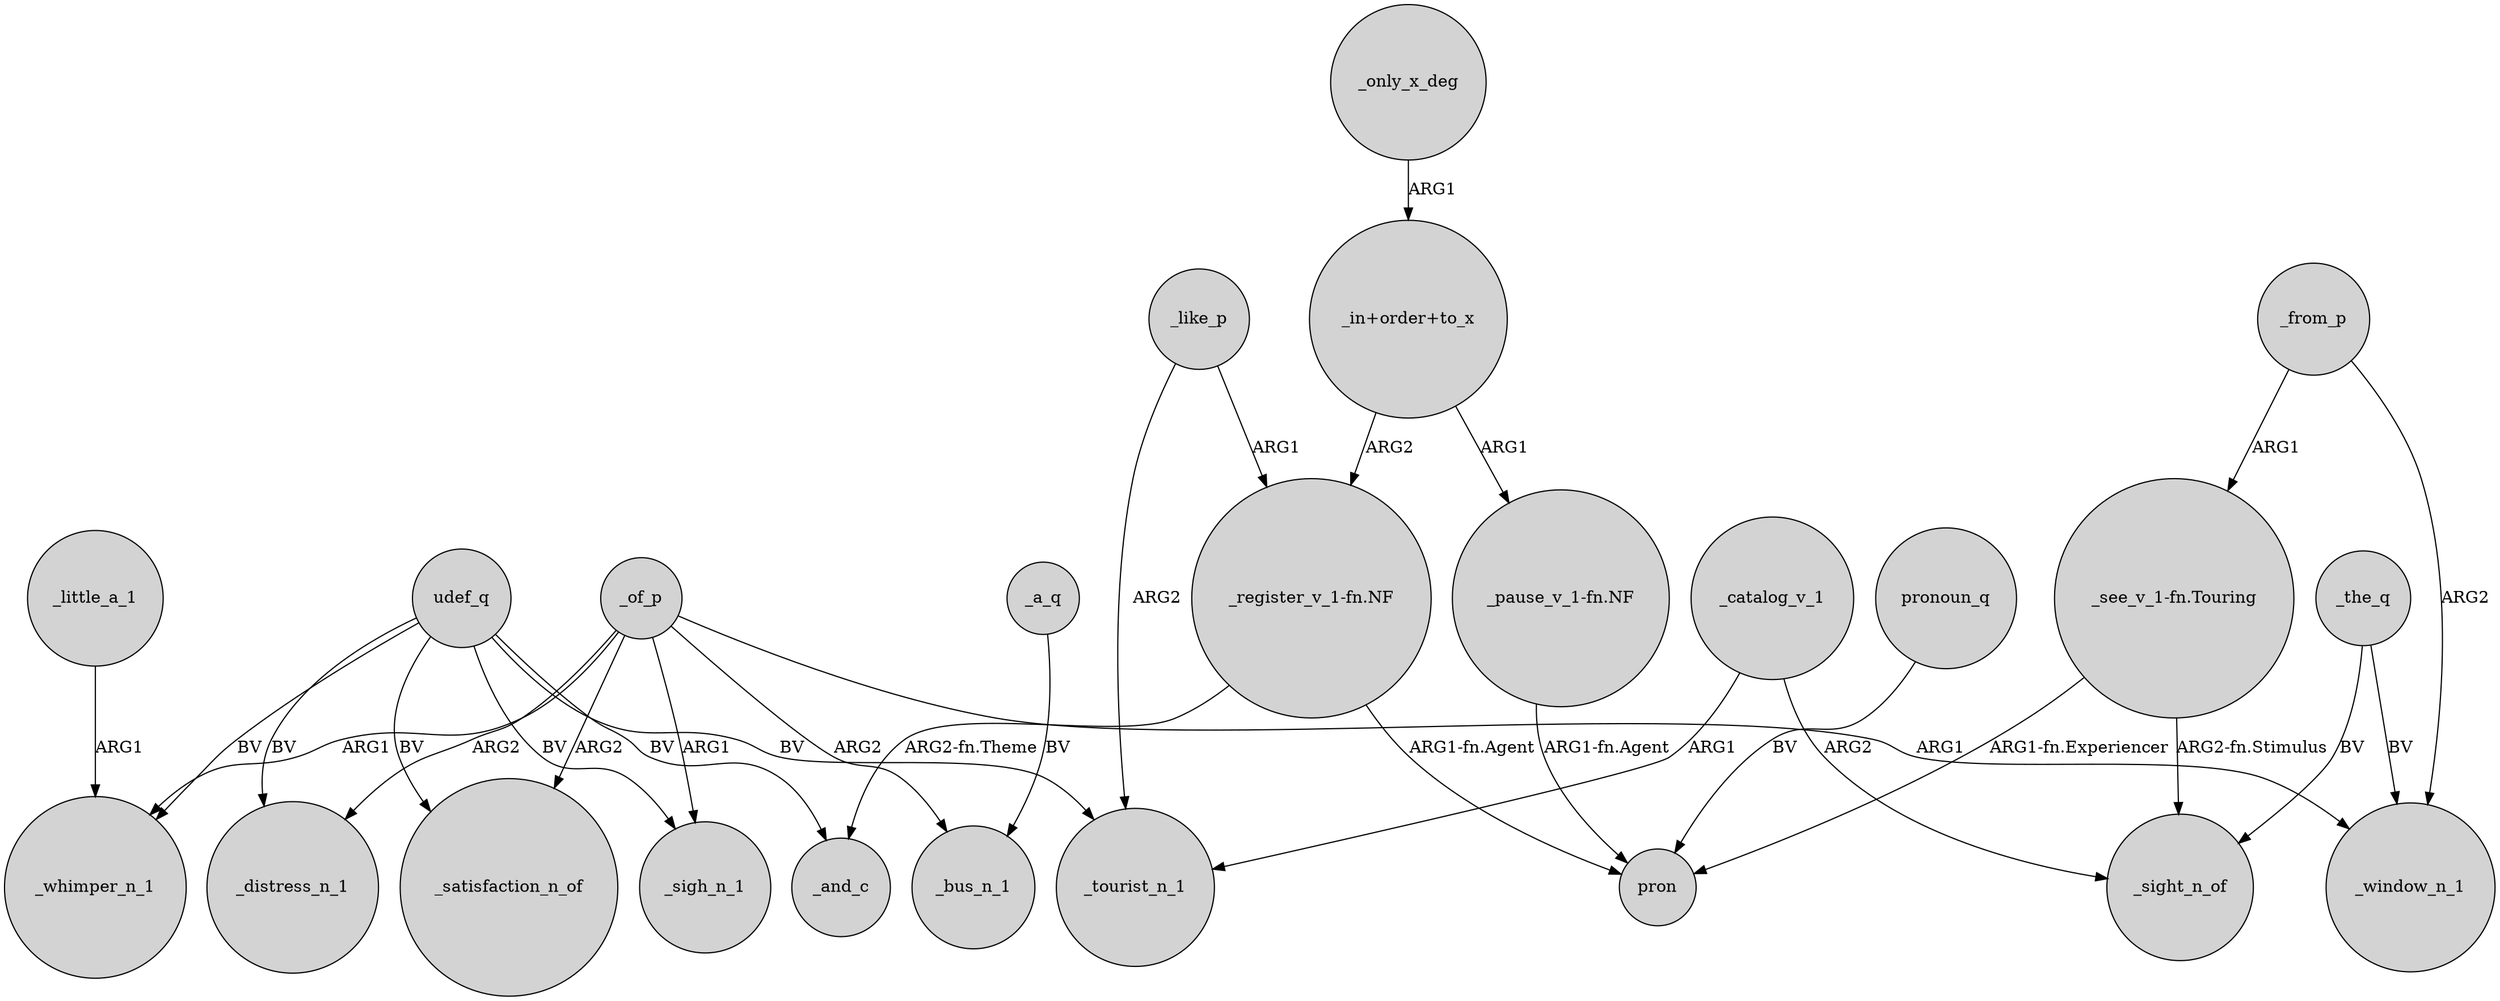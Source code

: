 digraph {
	node [shape=circle style=filled]
	_of_p -> _satisfaction_n_of [label=ARG2]
	_the_q -> _window_n_1 [label=BV]
	_of_p -> _sigh_n_1 [label=ARG1]
	udef_q -> _whimper_n_1 [label=BV]
	"_pause_v_1-fn.NF" -> pron [label="ARG1-fn.Agent"]
	"_in+order+to_x" -> "_pause_v_1-fn.NF" [label=ARG1]
	"_see_v_1-fn.Touring" -> _sight_n_of [label="ARG2-fn.Stimulus"]
	_of_p -> _whimper_n_1 [label=ARG1]
	_from_p -> "_see_v_1-fn.Touring" [label=ARG1]
	"_register_v_1-fn.NF" -> _and_c [label="ARG2-fn.Theme"]
	_catalog_v_1 -> _tourist_n_1 [label=ARG1]
	_of_p -> _distress_n_1 [label=ARG2]
	_a_q -> _bus_n_1 [label=BV]
	_catalog_v_1 -> _sight_n_of [label=ARG2]
	_like_p -> "_register_v_1-fn.NF" [label=ARG1]
	_only_x_deg -> "_in+order+to_x" [label=ARG1]
	_the_q -> _sight_n_of [label=BV]
	udef_q -> _tourist_n_1 [label=BV]
	_of_p -> _bus_n_1 [label=ARG2]
	pronoun_q -> pron [label=BV]
	udef_q -> _distress_n_1 [label=BV]
	"_in+order+to_x" -> "_register_v_1-fn.NF" [label=ARG2]
	_little_a_1 -> _whimper_n_1 [label=ARG1]
	_from_p -> _window_n_1 [label=ARG2]
	"_see_v_1-fn.Touring" -> pron [label="ARG1-fn.Experiencer"]
	udef_q -> _satisfaction_n_of [label=BV]
	udef_q -> _and_c [label=BV]
	_like_p -> _tourist_n_1 [label=ARG2]
	"_register_v_1-fn.NF" -> pron [label="ARG1-fn.Agent"]
	_of_p -> _window_n_1 [label=ARG1]
	udef_q -> _sigh_n_1 [label=BV]
}
